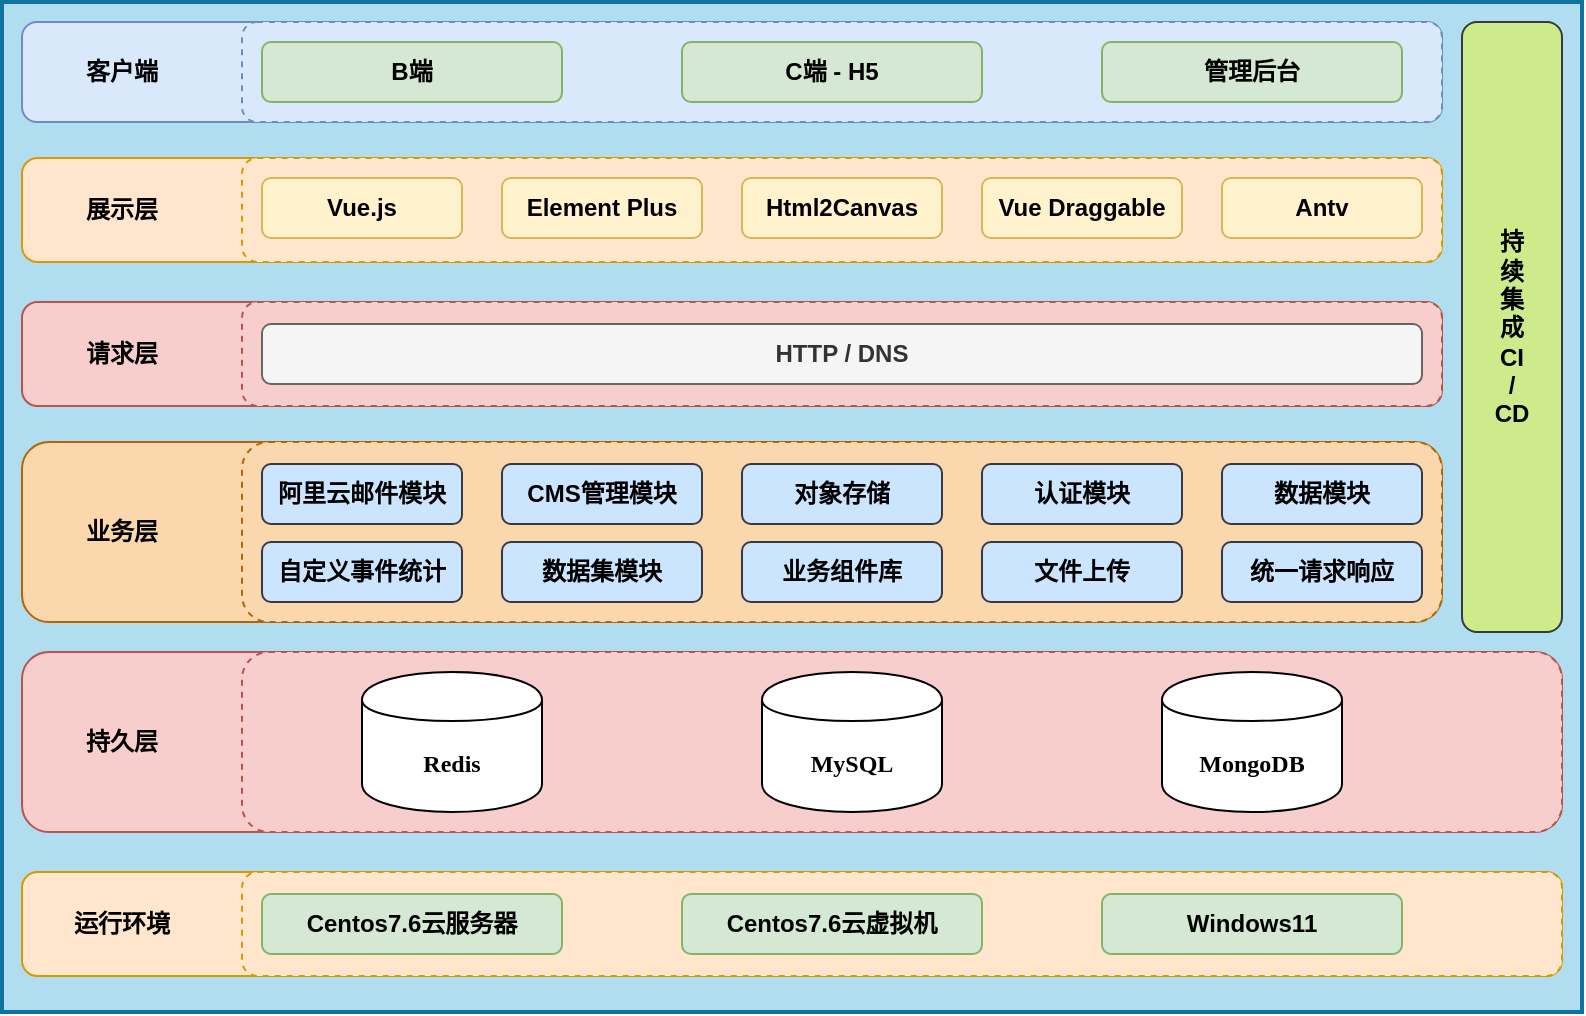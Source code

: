 <mxfile version="16.5.5" type="github"><diagram id="cuTaZ1irfihEI4fenvNh" name="Page-1"><mxGraphModel dx="1591" dy="886" grid="1" gridSize="10" guides="1" tooltips="1" connect="1" arrows="1" fold="1" page="1" pageScale="1" pageWidth="827" pageHeight="1169" math="0" shadow="0"><root><mxCell id="0"/><mxCell id="1" parent="0"/><mxCell id="A46q6TBXCr-EOieSg8Bf-1" value="" style="rounded=0;whiteSpace=wrap;html=1;strokeWidth=2;fontStyle=0;fillColor=#b1ddf0;strokeColor=#10739e;" vertex="1" parent="1"><mxGeometry x="60" y="115" width="790" height="505" as="geometry"/></mxCell><mxCell id="A46q6TBXCr-EOieSg8Bf-31" value="" style="rounded=1;whiteSpace=wrap;html=1;strokeWidth=1;strokeColor=#6c8ebf;fillColor=#dae8fc;" vertex="1" parent="1"><mxGeometry x="70" y="125" width="710" height="50" as="geometry"/></mxCell><mxCell id="A46q6TBXCr-EOieSg8Bf-2" value="" style="rounded=1;whiteSpace=wrap;html=1;dashed=1;fillColor=#dae8fc;strokeColor=#6c8ebf;" vertex="1" parent="1"><mxGeometry x="180" y="125" width="600" height="50" as="geometry"/></mxCell><mxCell id="A46q6TBXCr-EOieSg8Bf-3" value="客户端" style="text;html=1;strokeColor=none;fillColor=none;align=center;verticalAlign=middle;whiteSpace=wrap;rounded=0;dashed=1;fontStyle=1" vertex="1" parent="1"><mxGeometry x="80" y="135" width="80" height="30" as="geometry"/></mxCell><mxCell id="A46q6TBXCr-EOieSg8Bf-16" value="管理后台" style="rounded=1;whiteSpace=wrap;html=1;strokeWidth=1;fontStyle=1;fillColor=#d5e8d4;strokeColor=#82b366;shadow=0;glass=0;sketch=0;" vertex="1" parent="1"><mxGeometry x="610" y="135" width="150" height="30" as="geometry"/></mxCell><mxCell id="A46q6TBXCr-EOieSg8Bf-17" value="C端 - H5" style="rounded=1;whiteSpace=wrap;html=1;strokeWidth=1;fontStyle=1;fillColor=#d5e8d4;strokeColor=#82b366;" vertex="1" parent="1"><mxGeometry x="400" y="135" width="150" height="30" as="geometry"/></mxCell><mxCell id="A46q6TBXCr-EOieSg8Bf-18" value="B端" style="rounded=1;whiteSpace=wrap;html=1;strokeWidth=1;fontStyle=1;fillColor=#d5e8d4;strokeColor=#82b366;" vertex="1" parent="1"><mxGeometry x="190" y="135" width="150" height="30" as="geometry"/></mxCell><mxCell id="A46q6TBXCr-EOieSg8Bf-30" value="" style="rounded=1;whiteSpace=wrap;html=1;strokeWidth=1;strokeColor=#d79b00;fillColor=#ffe6cc;" vertex="1" parent="1"><mxGeometry x="70" y="193" width="710" height="52" as="geometry"/></mxCell><mxCell id="A46q6TBXCr-EOieSg8Bf-19" value="" style="rounded=1;whiteSpace=wrap;html=1;dashed=1;fillColor=#ffe6cc;strokeColor=#d79b00;" vertex="1" parent="1"><mxGeometry x="180" y="193" width="600" height="52" as="geometry"/></mxCell><mxCell id="A46q6TBXCr-EOieSg8Bf-20" value="展示层" style="text;html=1;strokeColor=none;fillColor=none;align=center;verticalAlign=middle;whiteSpace=wrap;rounded=0;dashed=1;fontStyle=1" vertex="1" parent="1"><mxGeometry x="80" y="204" width="80" height="30" as="geometry"/></mxCell><mxCell id="A46q6TBXCr-EOieSg8Bf-23" value="Vue.js" style="rounded=1;whiteSpace=wrap;html=1;strokeWidth=1;fontStyle=1;fillColor=#fff2cc;strokeColor=#d6b656;" vertex="1" parent="1"><mxGeometry x="190" y="203" width="100" height="30" as="geometry"/></mxCell><mxCell id="A46q6TBXCr-EOieSg8Bf-24" value="Element Plus" style="rounded=1;whiteSpace=wrap;html=1;strokeWidth=1;fontStyle=1;fillColor=#fff2cc;strokeColor=#d6b656;" vertex="1" parent="1"><mxGeometry x="310" y="203" width="100" height="30" as="geometry"/></mxCell><mxCell id="A46q6TBXCr-EOieSg8Bf-25" value="Html2Canvas" style="rounded=1;whiteSpace=wrap;html=1;strokeWidth=1;fontStyle=1;fillColor=#fff2cc;strokeColor=#d6b656;" vertex="1" parent="1"><mxGeometry x="430" y="203" width="100" height="30" as="geometry"/></mxCell><mxCell id="A46q6TBXCr-EOieSg8Bf-26" value="Vue Draggable" style="rounded=1;whiteSpace=wrap;html=1;strokeWidth=1;fontStyle=1;fillColor=#fff2cc;strokeColor=#d6b656;" vertex="1" parent="1"><mxGeometry x="550" y="203" width="100" height="30" as="geometry"/></mxCell><mxCell id="A46q6TBXCr-EOieSg8Bf-27" value="Antv" style="rounded=1;whiteSpace=wrap;html=1;strokeWidth=1;fontStyle=1;fillColor=#fff2cc;strokeColor=#d6b656;" vertex="1" parent="1"><mxGeometry x="670" y="203" width="100" height="30" as="geometry"/></mxCell><mxCell id="A46q6TBXCr-EOieSg8Bf-39" value="" style="rounded=1;whiteSpace=wrap;html=1;strokeWidth=1;strokeColor=#b85450;fillColor=#f8cecc;" vertex="1" parent="1"><mxGeometry x="70" y="265" width="710" height="52" as="geometry"/></mxCell><mxCell id="A46q6TBXCr-EOieSg8Bf-40" value="" style="rounded=1;whiteSpace=wrap;html=1;dashed=1;fillColor=#f8cecc;strokeColor=#b85450;" vertex="1" parent="1"><mxGeometry x="180" y="265" width="600" height="52" as="geometry"/></mxCell><mxCell id="A46q6TBXCr-EOieSg8Bf-41" value="请求层" style="text;html=1;strokeColor=none;fillColor=none;align=center;verticalAlign=middle;whiteSpace=wrap;rounded=0;dashed=1;fontStyle=1" vertex="1" parent="1"><mxGeometry x="80" y="276" width="80" height="30" as="geometry"/></mxCell><mxCell id="A46q6TBXCr-EOieSg8Bf-53" value="HTTP / DNS" style="rounded=1;whiteSpace=wrap;html=1;strokeWidth=1;fontStyle=1;fillColor=#f5f5f5;strokeColor=#666666;fontColor=#333333;" vertex="1" parent="1"><mxGeometry x="190" y="276" width="580" height="30" as="geometry"/></mxCell><mxCell id="A46q6TBXCr-EOieSg8Bf-54" value="" style="rounded=1;whiteSpace=wrap;html=1;strokeWidth=1;strokeColor=#b46504;fillColor=#fad7ac;" vertex="1" parent="1"><mxGeometry x="70" y="335" width="710" height="90" as="geometry"/></mxCell><mxCell id="A46q6TBXCr-EOieSg8Bf-55" value="" style="rounded=1;whiteSpace=wrap;html=1;dashed=1;fillColor=#fad7ac;strokeColor=#b46504;" vertex="1" parent="1"><mxGeometry x="180" y="335" width="600" height="90" as="geometry"/></mxCell><mxCell id="A46q6TBXCr-EOieSg8Bf-56" value="业务层" style="text;html=1;strokeColor=none;fillColor=none;align=center;verticalAlign=middle;whiteSpace=wrap;rounded=0;dashed=1;fontStyle=1" vertex="1" parent="1"><mxGeometry x="80" y="365" width="80" height="30" as="geometry"/></mxCell><mxCell id="A46q6TBXCr-EOieSg8Bf-57" value="阿里云邮件模块" style="rounded=1;whiteSpace=wrap;html=1;strokeWidth=1;fontStyle=1;fillColor=#cce5ff;strokeColor=#36393d;" vertex="1" parent="1"><mxGeometry x="190" y="346" width="100" height="30" as="geometry"/></mxCell><mxCell id="A46q6TBXCr-EOieSg8Bf-58" value="CMS管理模块" style="rounded=1;whiteSpace=wrap;html=1;strokeWidth=1;fontStyle=1;fillColor=#cce5ff;strokeColor=#36393d;" vertex="1" parent="1"><mxGeometry x="310" y="346" width="100" height="30" as="geometry"/></mxCell><mxCell id="A46q6TBXCr-EOieSg8Bf-59" value="对象存储" style="rounded=1;whiteSpace=wrap;html=1;strokeWidth=1;fontStyle=1;fillColor=#cce5ff;strokeColor=#36393d;" vertex="1" parent="1"><mxGeometry x="430" y="346" width="100" height="30" as="geometry"/></mxCell><mxCell id="A46q6TBXCr-EOieSg8Bf-60" value="认证模块" style="rounded=1;whiteSpace=wrap;html=1;strokeWidth=1;fontStyle=1;fillColor=#cce5ff;strokeColor=#36393d;" vertex="1" parent="1"><mxGeometry x="550" y="346" width="100" height="30" as="geometry"/></mxCell><mxCell id="A46q6TBXCr-EOieSg8Bf-61" value="数据模块" style="rounded=1;whiteSpace=wrap;html=1;strokeWidth=1;fontStyle=1;fillColor=#cce5ff;strokeColor=#36393d;" vertex="1" parent="1"><mxGeometry x="670" y="346" width="100" height="30" as="geometry"/></mxCell><mxCell id="A46q6TBXCr-EOieSg8Bf-62" value="自定义事件统计" style="rounded=1;whiteSpace=wrap;html=1;strokeWidth=1;fontStyle=1;fillColor=#cce5ff;strokeColor=#36393d;" vertex="1" parent="1"><mxGeometry x="190" y="385" width="100" height="30" as="geometry"/></mxCell><mxCell id="A46q6TBXCr-EOieSg8Bf-63" value="数据集模块" style="rounded=1;whiteSpace=wrap;html=1;strokeWidth=1;fontStyle=1;fillColor=#cce5ff;strokeColor=#36393d;" vertex="1" parent="1"><mxGeometry x="310" y="385" width="100" height="30" as="geometry"/></mxCell><mxCell id="A46q6TBXCr-EOieSg8Bf-64" value="业务组件库" style="rounded=1;whiteSpace=wrap;html=1;strokeWidth=1;fontStyle=1;fillColor=#cce5ff;strokeColor=#36393d;" vertex="1" parent="1"><mxGeometry x="430" y="385" width="100" height="30" as="geometry"/></mxCell><mxCell id="A46q6TBXCr-EOieSg8Bf-65" value="文件上传" style="rounded=1;whiteSpace=wrap;html=1;strokeWidth=1;fontStyle=1;fillColor=#cce5ff;strokeColor=#36393d;" vertex="1" parent="1"><mxGeometry x="550" y="385" width="100" height="30" as="geometry"/></mxCell><mxCell id="A46q6TBXCr-EOieSg8Bf-66" value="统一请求响应" style="rounded=1;whiteSpace=wrap;html=1;strokeWidth=1;fontStyle=1;fillColor=#cce5ff;strokeColor=#36393d;" vertex="1" parent="1"><mxGeometry x="670" y="385" width="100" height="30" as="geometry"/></mxCell><mxCell id="A46q6TBXCr-EOieSg8Bf-67" value="持&lt;br&gt;续&lt;br&gt;集&lt;br&gt;成&lt;br&gt;CI&lt;br&gt;/&lt;br&gt;CD" style="rounded=1;whiteSpace=wrap;html=1;shadow=0;glass=0;sketch=0;strokeWidth=1;fillColor=#cdeb8b;strokeColor=#36393d;fontStyle=1" vertex="1" parent="1"><mxGeometry x="790" y="125" width="50" height="305" as="geometry"/></mxCell><mxCell id="A46q6TBXCr-EOieSg8Bf-68" value="" style="rounded=1;whiteSpace=wrap;html=1;strokeWidth=1;strokeColor=#b85450;fillColor=#f8cecc;" vertex="1" parent="1"><mxGeometry x="70" y="440" width="770" height="90" as="geometry"/></mxCell><mxCell id="A46q6TBXCr-EOieSg8Bf-69" value="" style="rounded=1;whiteSpace=wrap;html=1;dashed=1;fillColor=#f8cecc;strokeColor=#b85450;" vertex="1" parent="1"><mxGeometry x="180" y="440" width="660" height="90" as="geometry"/></mxCell><mxCell id="A46q6TBXCr-EOieSg8Bf-70" value="持久层" style="text;html=1;strokeColor=none;fillColor=none;align=center;verticalAlign=middle;whiteSpace=wrap;rounded=0;dashed=1;fontStyle=1" vertex="1" parent="1"><mxGeometry x="80" y="470" width="80" height="30" as="geometry"/></mxCell><mxCell id="A46q6TBXCr-EOieSg8Bf-74" value="Redis" style="shape=cylinder;whiteSpace=wrap;html=1;boundedLbl=1;backgroundOutline=1;rounded=1;shadow=0;glass=0;sketch=0;strokeWidth=1;fontStyle=1;fontFamily=Times New Roman;" vertex="1" parent="1"><mxGeometry x="240" y="450" width="90" height="70" as="geometry"/></mxCell><mxCell id="A46q6TBXCr-EOieSg8Bf-75" value="MySQL" style="shape=cylinder;whiteSpace=wrap;html=1;boundedLbl=1;backgroundOutline=1;rounded=1;shadow=0;glass=0;sketch=0;strokeWidth=1;fontStyle=1;fontFamily=Times New Roman;" vertex="1" parent="1"><mxGeometry x="440" y="450" width="90" height="70" as="geometry"/></mxCell><mxCell id="A46q6TBXCr-EOieSg8Bf-76" value="MongoDB" style="shape=cylinder;whiteSpace=wrap;html=1;boundedLbl=1;backgroundOutline=1;rounded=1;shadow=0;glass=0;sketch=0;strokeWidth=1;fontStyle=1;fontFamily=Times New Roman;" vertex="1" parent="1"><mxGeometry x="640" y="450" width="90" height="70" as="geometry"/></mxCell><mxCell id="A46q6TBXCr-EOieSg8Bf-80" value="" style="rounded=1;whiteSpace=wrap;html=1;strokeWidth=1;strokeColor=#d79b00;fillColor=#ffe6cc;" vertex="1" parent="1"><mxGeometry x="70" y="550" width="770" height="52" as="geometry"/></mxCell><mxCell id="A46q6TBXCr-EOieSg8Bf-81" value="" style="rounded=1;whiteSpace=wrap;html=1;dashed=1;fillColor=#ffe6cc;strokeColor=#d79b00;" vertex="1" parent="1"><mxGeometry x="180" y="550" width="660" height="52" as="geometry"/></mxCell><mxCell id="A46q6TBXCr-EOieSg8Bf-82" value="运行环境" style="text;html=1;strokeColor=none;fillColor=none;align=center;verticalAlign=middle;whiteSpace=wrap;rounded=0;dashed=1;fontStyle=1" vertex="1" parent="1"><mxGeometry x="80" y="561" width="80" height="30" as="geometry"/></mxCell><mxCell id="A46q6TBXCr-EOieSg8Bf-88" value="Centos7.6云服务器" style="rounded=1;whiteSpace=wrap;html=1;strokeWidth=1;fontStyle=1;fillColor=#d5e8d4;strokeColor=#82b366;" vertex="1" parent="1"><mxGeometry x="190" y="561" width="150" height="30" as="geometry"/></mxCell><mxCell id="A46q6TBXCr-EOieSg8Bf-89" value="Centos7.6云虚拟机" style="rounded=1;whiteSpace=wrap;html=1;strokeWidth=1;fontStyle=1;fillColor=#d5e8d4;strokeColor=#82b366;" vertex="1" parent="1"><mxGeometry x="400" y="561" width="150" height="30" as="geometry"/></mxCell><mxCell id="A46q6TBXCr-EOieSg8Bf-90" value="Windows11" style="rounded=1;whiteSpace=wrap;html=1;strokeWidth=1;fontStyle=1;fillColor=#d5e8d4;strokeColor=#82b366;" vertex="1" parent="1"><mxGeometry x="610" y="561" width="150" height="30" as="geometry"/></mxCell></root></mxGraphModel></diagram></mxfile>